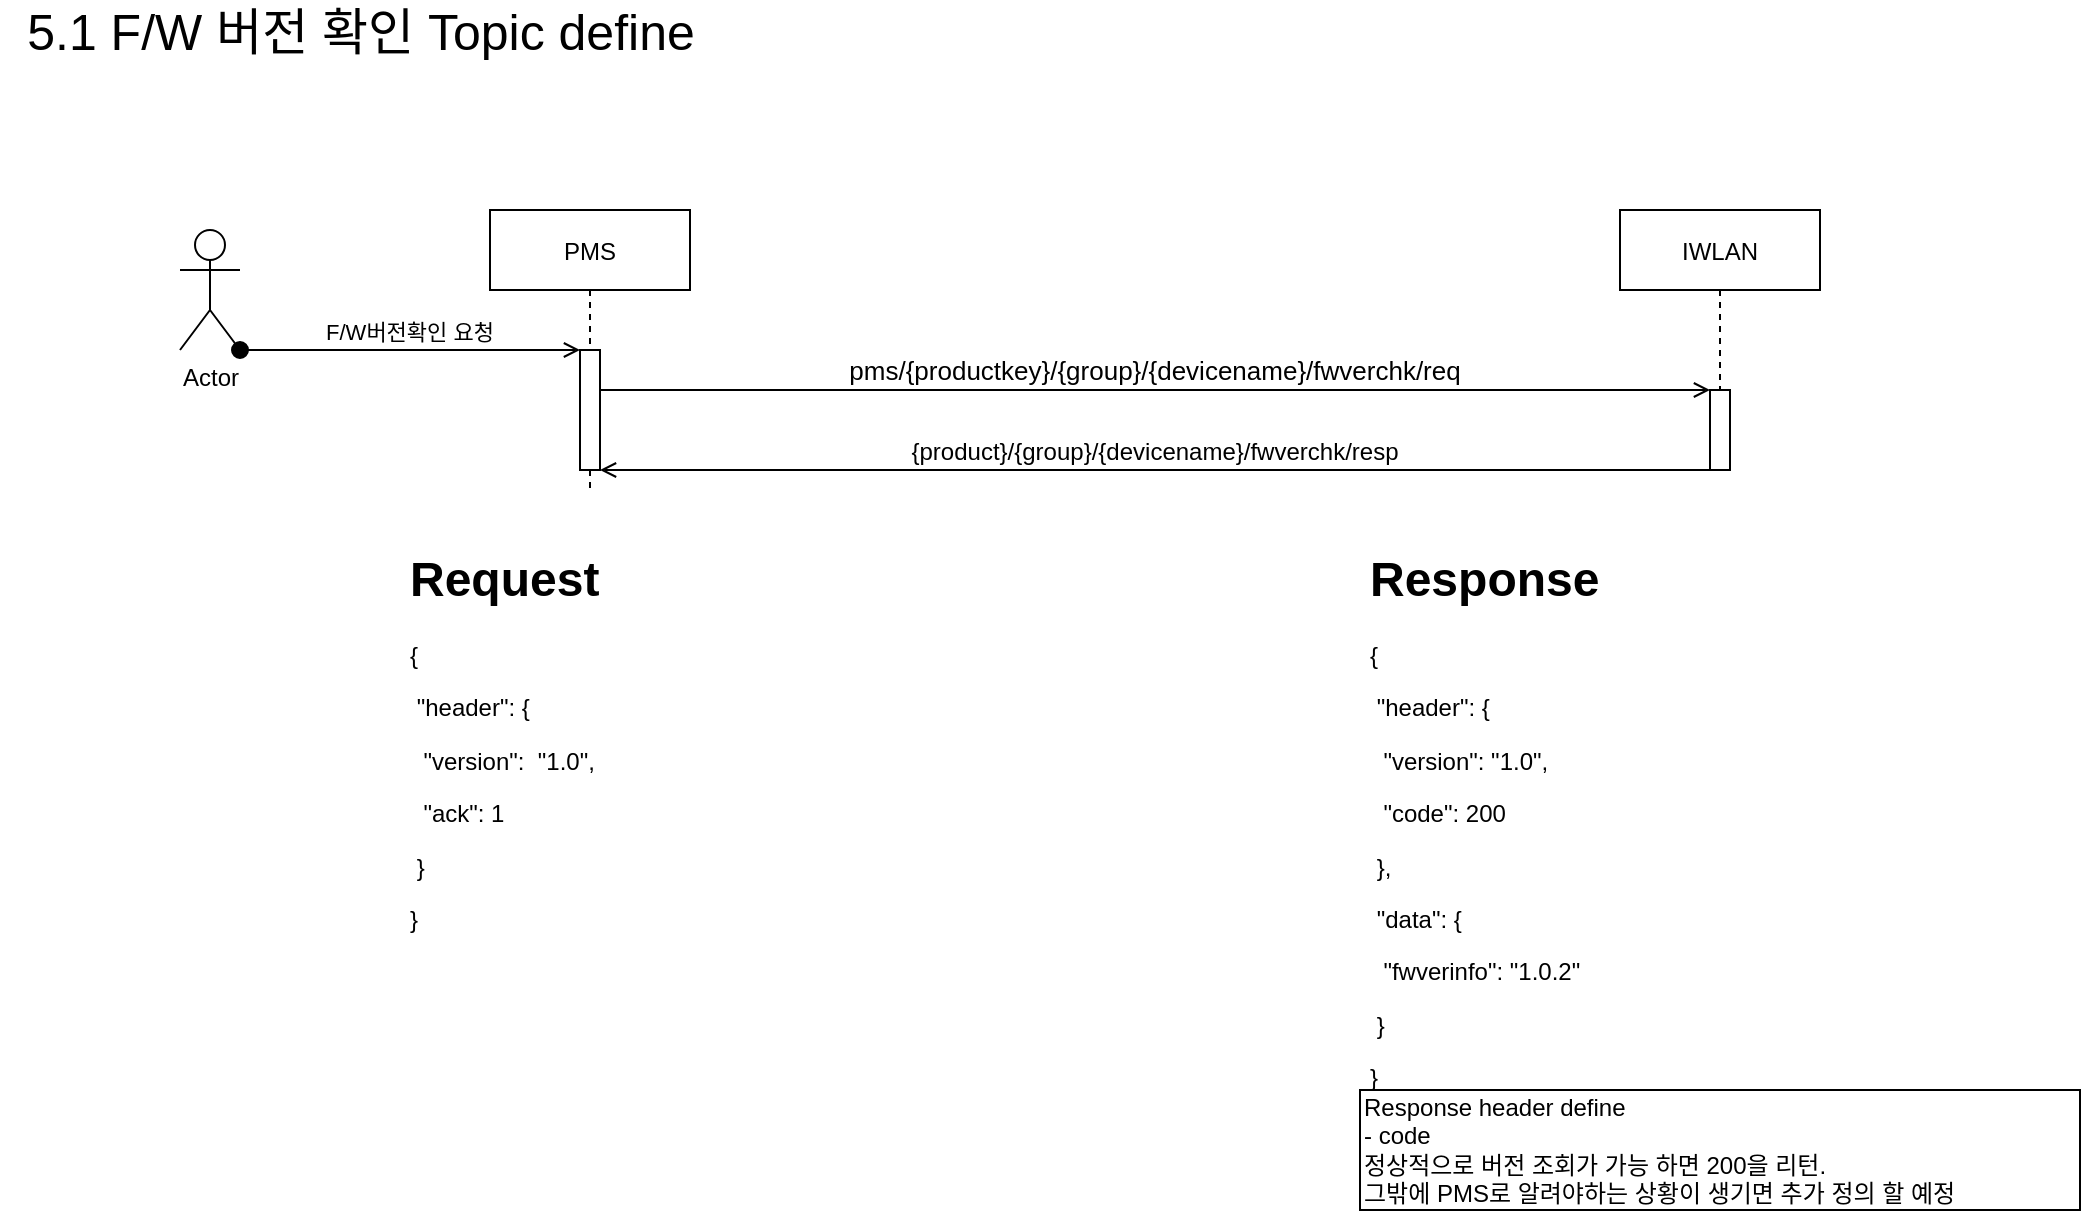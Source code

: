 <mxfile version="14.8.6" type="github" pages="2">
  <diagram id="kgpKYQtTHZ0yAKxKKP6v" name="5.1 F/W 버전 확인 Topic define">
    <mxGraphModel dx="1426" dy="872" grid="1" gridSize="10" guides="1" tooltips="1" connect="1" arrows="1" fold="1" page="1" pageScale="1" pageWidth="1169" pageHeight="827" math="0" shadow="0">
      <root>
        <mxCell id="0" />
        <mxCell id="1" parent="0" />
        <mxCell id="3nuBFxr9cyL0pnOWT2aG-1" value="PMS" style="shape=umlLifeline;perimeter=lifelinePerimeter;container=1;collapsible=0;recursiveResize=0;rounded=0;shadow=0;strokeWidth=1;" parent="1" vertex="1">
          <mxGeometry x="285" y="130" width="100" height="140" as="geometry" />
        </mxCell>
        <mxCell id="3nuBFxr9cyL0pnOWT2aG-2" value="" style="points=[];perimeter=orthogonalPerimeter;rounded=0;shadow=0;strokeWidth=1;" parent="3nuBFxr9cyL0pnOWT2aG-1" vertex="1">
          <mxGeometry x="45" y="70" width="10" height="60" as="geometry" />
        </mxCell>
        <mxCell id="3nuBFxr9cyL0pnOWT2aG-8" value="pms/{productkey}/{group}/{devicename}/fwverchk/req" style="verticalAlign=bottom;endArrow=open;entryX=0;entryY=0;shadow=0;strokeWidth=1;fontSize=13;fontStyle=0;endFill=0;" parent="1" edge="1">
          <mxGeometry relative="1" as="geometry">
            <mxPoint x="340" y="220.0" as="sourcePoint" />
            <mxPoint x="895" y="220.0" as="targetPoint" />
          </mxGeometry>
        </mxCell>
        <mxCell id="3nuBFxr9cyL0pnOWT2aG-9" value="{product}/{group}/{devicename}/fwverchk/resp" style="verticalAlign=bottom;endArrow=open;entryX=1;entryY=0;shadow=0;strokeWidth=1;fontSize=12;endFill=0;" parent="1" edge="1">
          <mxGeometry relative="1" as="geometry">
            <mxPoint x="895" y="260" as="sourcePoint" />
            <mxPoint x="340" y="260" as="targetPoint" />
          </mxGeometry>
        </mxCell>
        <mxCell id="5kBYfJOK7Zqod7wVKw6P-1" value="Actor" style="shape=umlActor;verticalLabelPosition=bottom;verticalAlign=top;html=1;outlineConnect=0;" parent="1" vertex="1">
          <mxGeometry x="130" y="140" width="30" height="60" as="geometry" />
        </mxCell>
        <mxCell id="3nuBFxr9cyL0pnOWT2aG-3" value="F/W버전확인 요청" style="verticalAlign=bottom;startArrow=oval;endArrow=open;startSize=8;shadow=0;strokeWidth=1;exitX=1;exitY=1;exitDx=0;exitDy=0;exitPerimeter=0;endFill=0;" parent="1" source="5kBYfJOK7Zqod7wVKw6P-1" target="3nuBFxr9cyL0pnOWT2aG-2" edge="1">
          <mxGeometry relative="1" as="geometry">
            <mxPoint x="270" y="200" as="sourcePoint" />
          </mxGeometry>
        </mxCell>
        <mxCell id="5kBYfJOK7Zqod7wVKw6P-3" value="&lt;font style=&quot;font-size: 25px&quot;&gt;5.1 F/W 버전 확인 Topic define&lt;/font&gt;" style="text;html=1;align=center;verticalAlign=middle;resizable=0;points=[];autosize=1;strokeColor=none;" parent="1" vertex="1">
          <mxGeometry x="40" y="30" width="360" height="20" as="geometry" />
        </mxCell>
        <mxCell id="3nuBFxr9cyL0pnOWT2aG-5" value="IWLAN" style="shape=umlLifeline;perimeter=lifelinePerimeter;container=1;collapsible=0;recursiveResize=0;rounded=0;shadow=0;strokeWidth=1;" parent="1" vertex="1">
          <mxGeometry x="850" y="130" width="100" height="130" as="geometry" />
        </mxCell>
        <mxCell id="3nuBFxr9cyL0pnOWT2aG-6" value="" style="points=[];perimeter=orthogonalPerimeter;rounded=0;shadow=0;strokeWidth=1;" parent="3nuBFxr9cyL0pnOWT2aG-5" vertex="1">
          <mxGeometry x="45" y="90" width="10" height="40" as="geometry" />
        </mxCell>
        <mxCell id="5kBYfJOK7Zqod7wVKw6P-7" value="&lt;h1&gt;Request&lt;/h1&gt;&lt;p&gt;{&lt;/p&gt;&lt;p&gt;&lt;span&gt;&lt;span style=&quot;white-space: pre&quot;&gt;	&lt;/span&gt;&quot;header&quot;: {&lt;/span&gt;&lt;/p&gt;&lt;p&gt;&lt;span&gt;&lt;span style=&quot;white-space: pre&quot;&gt;	&lt;/span&gt;&lt;span style=&quot;white-space: pre&quot;&gt;	&lt;/span&gt;&quot;version&quot;:&amp;nbsp; &quot;1.0&quot;,&lt;/span&gt;&lt;/p&gt;&lt;p&gt;&lt;span&gt;&lt;span style=&quot;white-space: pre&quot;&gt;	&lt;/span&gt;&lt;span style=&quot;white-space: pre&quot;&gt;	&lt;/span&gt;&quot;ack&quot;: 1&lt;/span&gt;&lt;/p&gt;&lt;p&gt;&lt;span&gt;&lt;span style=&quot;white-space: pre&quot;&gt;	&lt;/span&gt;}&lt;/span&gt;&lt;/p&gt;&lt;p&gt;&lt;span&gt;}&lt;/span&gt;&lt;/p&gt;" style="text;html=1;strokeColor=none;fillColor=none;spacing=5;spacingTop=-20;whiteSpace=wrap;overflow=hidden;rounded=0;fontSize=12;" parent="1" vertex="1">
          <mxGeometry x="240" y="295" width="230" height="205" as="geometry" />
        </mxCell>
        <mxCell id="5kBYfJOK7Zqod7wVKw6P-8" value="&lt;h1&gt;Response&lt;/h1&gt;&lt;p&gt;&lt;/p&gt;&lt;span&gt;&lt;p&gt;{&lt;/p&gt;&lt;p&gt;&lt;span&gt;&lt;span style=&quot;white-space: pre&quot;&gt;	&lt;/span&gt;&quot;header&quot;: {&lt;/span&gt;&lt;/p&gt;&lt;p&gt;&lt;span&gt;&lt;span style=&quot;white-space: pre&quot;&gt;	&lt;/span&gt;&lt;span style=&quot;white-space: pre&quot;&gt;	&lt;/span&gt;&quot;version&quot;: &quot;1.0&quot;,&lt;/span&gt;&lt;/p&gt;&lt;p&gt;&lt;span&gt;&lt;span style=&quot;white-space: pre&quot;&gt;	&lt;/span&gt;&lt;span style=&quot;white-space: pre&quot;&gt;	&lt;/span&gt;&quot;code&quot;: 200&lt;/span&gt;&lt;/p&gt;&lt;p&gt;&lt;span&gt;&lt;span style=&quot;white-space: pre&quot;&gt;	&lt;/span&gt;},&lt;/span&gt;&lt;/p&gt;&lt;p&gt;&lt;span&gt;&lt;span style=&quot;white-space: pre&quot;&gt;	&lt;/span&gt;&quot;data&quot;: {&lt;/span&gt;&lt;/p&gt;&lt;p&gt;&lt;span&gt;&lt;span style=&quot;white-space: pre&quot;&gt;&lt;span style=&quot;white-space: pre&quot;&gt;	&lt;/span&gt;&lt;span style=&quot;white-space: pre&quot;&gt;	&lt;/span&gt;&quot;&lt;/span&gt;&lt;/span&gt;&lt;span&gt;fwverinfo&quot;: &quot;1.0.2&quot;&lt;/span&gt;&lt;/p&gt;&lt;p&gt;&lt;span&gt;&lt;span style=&quot;white-space: pre&quot;&gt;	&lt;/span&gt;}&lt;/span&gt;&lt;/p&gt;&lt;p&gt;&lt;span&gt;}&lt;/span&gt;&lt;/p&gt;&lt;/span&gt;" style="text;html=1;strokeColor=none;fillColor=none;spacing=5;spacingTop=-20;whiteSpace=wrap;overflow=hidden;rounded=0;fontSize=12;" parent="1" vertex="1">
          <mxGeometry x="720" y="295" width="240" height="275" as="geometry" />
        </mxCell>
        <mxCell id="cKsgDm0nPivixsyj2sfm-2" value="Response header define&lt;br&gt;- code&lt;br&gt;정상적으로 버전 조회가 가능 하면 200을 리턴.&lt;br&gt;그밖에 PMS로 알려야하는 상황이 생기면 추가 정의 할 예정" style="rounded=0;whiteSpace=wrap;html=1;align=left;" vertex="1" parent="1">
          <mxGeometry x="720" y="570" width="360" height="60" as="geometry" />
        </mxCell>
      </root>
    </mxGraphModel>
  </diagram>
  <diagram id="U9TsFrNqbL_BJm1C6WAU" name="5.4 F/W 업데이트 Topic define">
    <mxGraphModel dx="1426" dy="872" grid="1" gridSize="10" guides="1" tooltips="1" connect="1" arrows="1" fold="1" page="1" pageScale="1" pageWidth="1169" pageHeight="827" math="0" shadow="0">
      <root>
        <mxCell id="xE-kRRZ_xSgWLuXI9ASr-0" />
        <mxCell id="xE-kRRZ_xSgWLuXI9ASr-1" parent="xE-kRRZ_xSgWLuXI9ASr-0" />
        <mxCell id="xE-kRRZ_xSgWLuXI9ASr-2" value="PMS" style="shape=umlLifeline;perimeter=lifelinePerimeter;container=1;collapsible=0;recursiveResize=0;rounded=0;shadow=0;strokeWidth=1;" parent="xE-kRRZ_xSgWLuXI9ASr-1" vertex="1">
          <mxGeometry x="255" y="100" width="100" height="230" as="geometry" />
        </mxCell>
        <mxCell id="xE-kRRZ_xSgWLuXI9ASr-3" value="" style="points=[];perimeter=orthogonalPerimeter;rounded=0;shadow=0;strokeWidth=1;" parent="xE-kRRZ_xSgWLuXI9ASr-2" vertex="1">
          <mxGeometry x="45" y="70" width="10" height="140" as="geometry" />
        </mxCell>
        <mxCell id="xE-kRRZ_xSgWLuXI9ASr-4" value="pms/{productkey}/{group}/{devicename}/fwupdate/req" style="verticalAlign=bottom;endArrow=open;entryX=0;entryY=0;shadow=0;strokeWidth=1;fontSize=13;fontStyle=0;endFill=0;" parent="xE-kRRZ_xSgWLuXI9ASr-1" edge="1">
          <mxGeometry relative="1" as="geometry">
            <mxPoint x="310" y="190" as="sourcePoint" />
            <mxPoint x="865" y="190" as="targetPoint" />
          </mxGeometry>
        </mxCell>
        <mxCell id="xE-kRRZ_xSgWLuXI9ASr-5" value="{product}/{group}/{devicename}/fwupdate/notify (start)" style="verticalAlign=bottom;endArrow=open;entryX=1;entryY=0;shadow=0;strokeWidth=1;fontSize=12;endFill=0;" parent="xE-kRRZ_xSgWLuXI9ASr-1" edge="1">
          <mxGeometry relative="1" as="geometry">
            <mxPoint x="865" y="223" as="sourcePoint" />
            <mxPoint x="310" y="223" as="targetPoint" />
          </mxGeometry>
        </mxCell>
        <mxCell id="xE-kRRZ_xSgWLuXI9ASr-6" value="Actor" style="shape=umlActor;verticalLabelPosition=bottom;verticalAlign=top;html=1;outlineConnect=0;" parent="xE-kRRZ_xSgWLuXI9ASr-1" vertex="1">
          <mxGeometry x="100" y="110" width="30" height="60" as="geometry" />
        </mxCell>
        <mxCell id="xE-kRRZ_xSgWLuXI9ASr-7" value="F/W 업데이트 요청" style="verticalAlign=bottom;startArrow=oval;endArrow=open;startSize=8;shadow=0;strokeWidth=1;exitX=1;exitY=1;exitDx=0;exitDy=0;exitPerimeter=0;endFill=0;" parent="xE-kRRZ_xSgWLuXI9ASr-1" source="xE-kRRZ_xSgWLuXI9ASr-6" target="xE-kRRZ_xSgWLuXI9ASr-3" edge="1">
          <mxGeometry relative="1" as="geometry">
            <mxPoint x="240" y="170" as="sourcePoint" />
          </mxGeometry>
        </mxCell>
        <mxCell id="xE-kRRZ_xSgWLuXI9ASr-8" value="&lt;font style=&quot;font-size: 25px&quot;&gt;5.4 F/W 업데이트 Topic define&lt;/font&gt;" style="text;html=1;align=center;verticalAlign=middle;resizable=0;points=[];autosize=1;strokeColor=none;" parent="xE-kRRZ_xSgWLuXI9ASr-1" vertex="1">
          <mxGeometry x="50" y="30" width="340" height="20" as="geometry" />
        </mxCell>
        <mxCell id="xE-kRRZ_xSgWLuXI9ASr-9" value="IWLAN" style="shape=umlLifeline;perimeter=lifelinePerimeter;container=1;collapsible=0;recursiveResize=0;rounded=0;shadow=0;strokeWidth=1;" parent="xE-kRRZ_xSgWLuXI9ASr-1" vertex="1">
          <mxGeometry x="820" y="100" width="100" height="230" as="geometry" />
        </mxCell>
        <mxCell id="xE-kRRZ_xSgWLuXI9ASr-10" value="" style="points=[];perimeter=orthogonalPerimeter;rounded=0;shadow=0;strokeWidth=1;" parent="xE-kRRZ_xSgWLuXI9ASr-9" vertex="1">
          <mxGeometry x="45" y="90" width="10" height="120" as="geometry" />
        </mxCell>
        <mxCell id="xE-kRRZ_xSgWLuXI9ASr-11" value="&lt;h1&gt;Request&lt;/h1&gt;&lt;p&gt;{&lt;/p&gt;&lt;p&gt;&lt;span&gt;&lt;span style=&quot;white-space: pre&quot;&gt;	&lt;/span&gt;&quot;header&quot;: {&lt;/span&gt;&lt;/p&gt;&lt;p&gt;&lt;span&gt;&lt;span style=&quot;white-space: pre&quot;&gt;	&lt;/span&gt;&lt;span style=&quot;white-space: pre&quot;&gt;	&lt;/span&gt;&quot;version&quot;: &quot;1.0&quot;,&lt;/span&gt;&lt;/p&gt;&lt;p&gt;&lt;span&gt;&lt;span style=&quot;white-space: pre&quot;&gt;	&lt;/span&gt;&lt;span style=&quot;white-space: pre&quot;&gt;	&lt;/span&gt;&quot;ack&quot;: 0&lt;/span&gt;&lt;/p&gt;&lt;p&gt;&lt;span&gt;&lt;span style=&quot;white-space: pre&quot;&gt;	&lt;/span&gt;},&lt;/span&gt;&lt;/p&gt;&lt;p&gt;&lt;span&gt;&lt;span style=&quot;white-space: pre&quot;&gt;	&lt;/span&gt;&quot;data&quot;: {&lt;/span&gt;&lt;/p&gt;&lt;p&gt;&lt;span&gt;&lt;span style=&quot;white-space: pre&quot;&gt;	&lt;/span&gt;&lt;span style=&quot;white-space: pre&quot;&gt;	&lt;/span&gt;&quot;url&quot;: &quot;http://www.openss7.org/repos/tarballs/image103.tgz&quot;&lt;/span&gt;&lt;/p&gt;&lt;p&gt;&lt;span&gt;&lt;span style=&quot;white-space: pre&quot;&gt;	&lt;/span&gt;}&lt;/span&gt;&lt;/p&gt;&lt;p&gt;&lt;span&gt;}&lt;/span&gt;&lt;/p&gt;" style="text;html=1;strokeColor=none;fillColor=none;spacing=5;spacingTop=-20;whiteSpace=wrap;overflow=hidden;rounded=0;fontSize=12;" parent="xE-kRRZ_xSgWLuXI9ASr-1" vertex="1">
          <mxGeometry x="100" y="330" width="380" height="286" as="geometry" />
        </mxCell>
        <mxCell id="RVd04qsZzWlhASqUx1ZP-0" value="&lt;font style=&quot;font-size: 13px&quot;&gt;Notify data define&lt;br&gt;- progress&lt;br&gt;&lt;div&gt;&lt;span&gt;start&lt;span style=&quot;white-space: pre&quot;&gt;	&lt;/span&gt;&lt;span style=&quot;white-space: pre&quot;&gt;	&lt;/span&gt;: 전달받은 url 로부터 이미지 다운 완료를 의미&lt;/span&gt;&lt;/div&gt;&lt;div&gt;&lt;span&gt;flashing&lt;span style=&quot;white-space: pre&quot;&gt;	&lt;/span&gt;: 다운 받은 이미지의 무결성 체크 후 flash에 write 완료를 의미&lt;/span&gt;&lt;/div&gt;&lt;div&gt;&lt;span&gt;finish&lt;span style=&quot;white-space: pre&quot;&gt;	&lt;/span&gt;&lt;/span&gt;&lt;span&gt;: flash write가 끝나고&amp;nbsp; 리부팅 시작을 의미&lt;/span&gt;&lt;br&gt;&lt;/div&gt;&lt;div&gt;&lt;span&gt;&lt;br&gt;&lt;/span&gt;&lt;/div&gt;&lt;div&gt;&lt;span&gt;- status&lt;/span&gt;&lt;/div&gt;&lt;div&gt;&lt;span&gt;ok&lt;span style=&quot;white-space: pre&quot;&gt;	&lt;/span&gt;: progress가 성공함&amp;nbsp;&lt;/span&gt;&lt;/div&gt;&lt;div&gt;&lt;span&gt;fail&lt;span style=&quot;white-space: pre&quot;&gt;	&lt;/span&gt;: progress가 실패함&lt;/span&gt;&lt;/div&gt;&lt;div&gt;&lt;span&gt;&lt;br&gt;&lt;/span&gt;&lt;/div&gt;&lt;div&gt;&lt;span&gt;- message&lt;/span&gt;&lt;/div&gt;&lt;div&gt;필요시 string type으로 정보 전달&lt;/div&gt;&lt;/font&gt;" style="rounded=0;whiteSpace=wrap;html=1;align=left;" parent="xE-kRRZ_xSgWLuXI9ASr-1" vertex="1">
          <mxGeometry x="710" y="330" width="440" height="190" as="geometry" />
        </mxCell>
        <mxCell id="RVd04qsZzWlhASqUx1ZP-1" value="{product}/{group}/{devicename}/fwupdate/notify (flashing)" style="verticalAlign=bottom;endArrow=open;entryX=1;entryY=0;shadow=0;strokeWidth=1;fontSize=12;endFill=0;" parent="xE-kRRZ_xSgWLuXI9ASr-1" edge="1">
          <mxGeometry relative="1" as="geometry">
            <mxPoint x="865" y="256" as="sourcePoint" />
            <mxPoint x="310" y="256" as="targetPoint" />
          </mxGeometry>
        </mxCell>
        <mxCell id="RVd04qsZzWlhASqUx1ZP-2" value="{product}/{group}/{devicename}/fwupdate/notify (finish)" style="verticalAlign=bottom;endArrow=open;entryX=1;entryY=0;shadow=0;strokeWidth=1;fontSize=12;endFill=0;" parent="xE-kRRZ_xSgWLuXI9ASr-1" edge="1">
          <mxGeometry relative="1" as="geometry">
            <mxPoint x="865" y="290" as="sourcePoint" />
            <mxPoint x="310" y="290" as="targetPoint" />
          </mxGeometry>
        </mxCell>
        <mxCell id="mgQCemjB2j9uYuXtk9_O-0" value="&lt;h1&gt;Notify&lt;/h1&gt;&lt;p&gt;{&lt;/p&gt;&lt;p&gt;&lt;span&gt;&lt;span style=&quot;white-space: pre&quot;&gt;	&lt;/span&gt;&quot;header&quot;: {&lt;/span&gt;&lt;/p&gt;&lt;p&gt;&lt;span&gt;&lt;span style=&quot;white-space: pre&quot;&gt;	&lt;/span&gt;&lt;span style=&quot;white-space: pre&quot;&gt;	&lt;/span&gt;&quot;version&quot;: &quot;1.0&quot;,&lt;/span&gt;&lt;/p&gt;&lt;p&gt;&lt;span&gt;&lt;span style=&quot;white-space: pre&quot;&gt;	&lt;/span&gt;&lt;span style=&quot;white-space: pre&quot;&gt;	&lt;/span&gt;&quot;ack&quot;: 0&lt;/span&gt;&lt;/p&gt;&lt;p&gt;&lt;span&gt;&lt;span style=&quot;white-space: pre&quot;&gt;	&lt;/span&gt;},&lt;/span&gt;&lt;/p&gt;&lt;p&gt;&lt;span&gt;&lt;span style=&quot;white-space: pre&quot;&gt;	&lt;/span&gt;&quot;data&quot;: {&lt;/span&gt;&lt;/p&gt;&lt;p&gt;&lt;span&gt;&lt;span style=&quot;white-space: pre&quot;&gt;	&lt;/span&gt;&lt;span style=&quot;white-space: pre&quot;&gt;	&lt;/span&gt;&quot;progress&quot;: &quot;start&quot;,&lt;/span&gt;&lt;/p&gt;&lt;p&gt;&lt;span&gt;&lt;span style=&quot;white-space: pre&quot;&gt;	&lt;/span&gt;&lt;span style=&quot;white-space: pre&quot;&gt;	&lt;/span&gt;&quot;status&quot;: &quot;ok&quot;,&lt;br&gt;&lt;/span&gt;&lt;/p&gt;&lt;p&gt;&lt;span&gt;&lt;span style=&quot;white-space: pre&quot;&gt;	&lt;/span&gt;&lt;span style=&quot;white-space: pre&quot;&gt;	&lt;/span&gt;&quot;message&quot;: &quot;n/a&quot;&lt;br&gt;&lt;/span&gt;&lt;/p&gt;&lt;p&gt;&lt;span&gt;&lt;span style=&quot;white-space: pre&quot;&gt;	&lt;/span&gt;}&lt;/span&gt;&lt;/p&gt;&lt;p&gt;&lt;span&gt;}&lt;/span&gt;&lt;/p&gt;" style="text;html=1;strokeColor=none;fillColor=none;spacing=5;spacingTop=-20;whiteSpace=wrap;overflow=hidden;rounded=0;fontSize=12;" parent="xE-kRRZ_xSgWLuXI9ASr-1" vertex="1">
          <mxGeometry x="490" y="330" width="230" height="347" as="geometry" />
        </mxCell>
      </root>
    </mxGraphModel>
  </diagram>
</mxfile>
